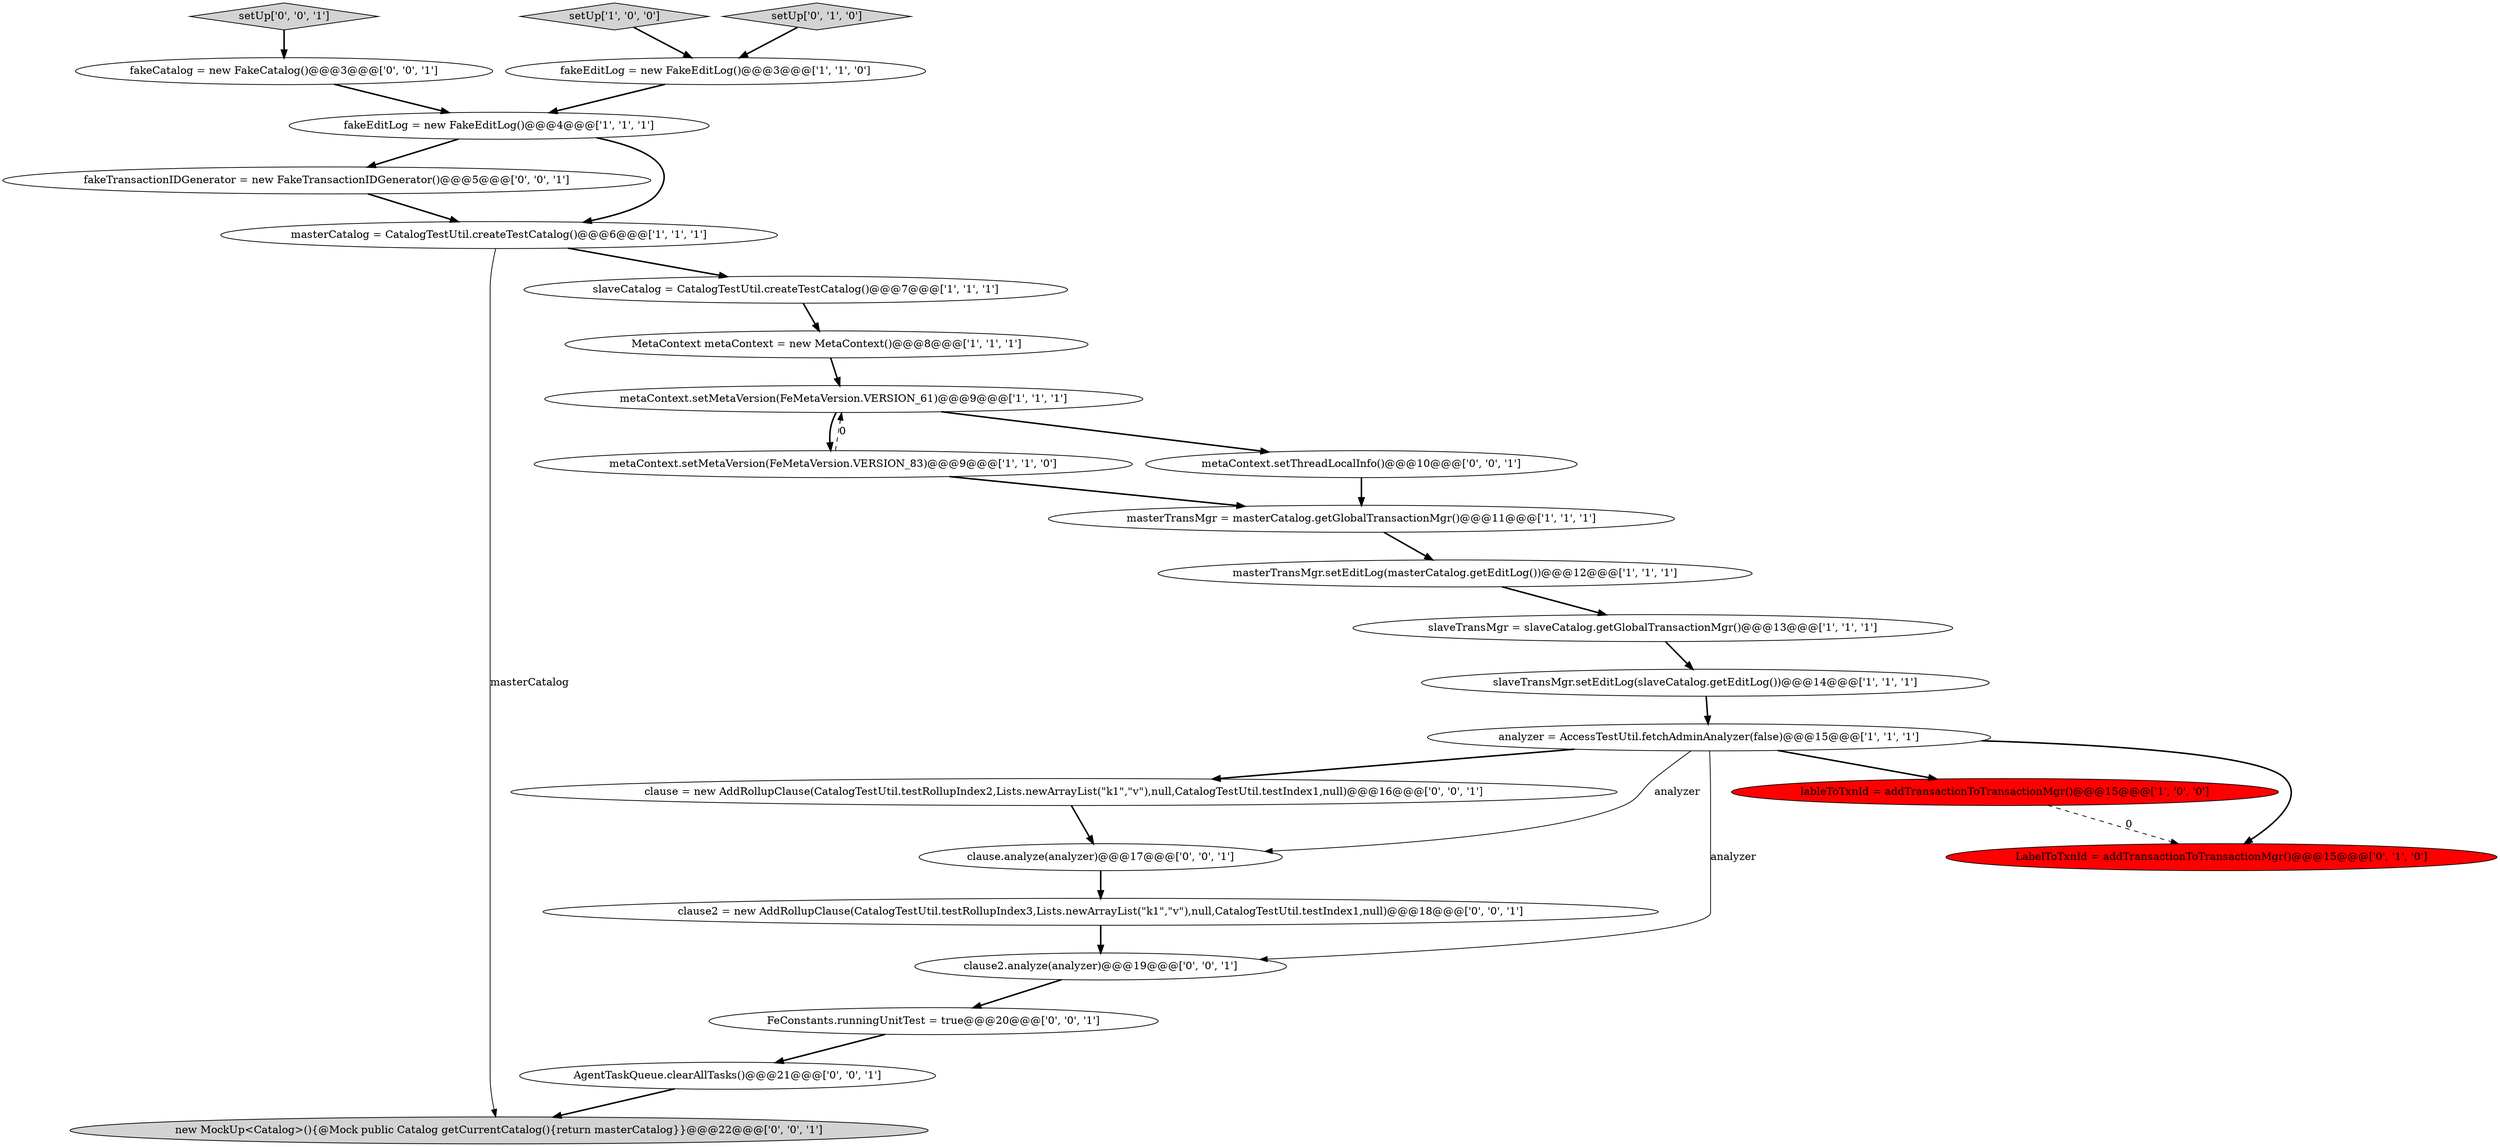 digraph {
1 [style = filled, label = "masterTransMgr.setEditLog(masterCatalog.getEditLog())@@@12@@@['1', '1', '1']", fillcolor = white, shape = ellipse image = "AAA0AAABBB1BBB"];
14 [style = filled, label = "LabelToTxnId = addTransactionToTransactionMgr()@@@15@@@['0', '1', '0']", fillcolor = red, shape = ellipse image = "AAA1AAABBB2BBB"];
21 [style = filled, label = "FeConstants.runningUnitTest = true@@@20@@@['0', '0', '1']", fillcolor = white, shape = ellipse image = "AAA0AAABBB3BBB"];
18 [style = filled, label = "metaContext.setThreadLocalInfo()@@@10@@@['0', '0', '1']", fillcolor = white, shape = ellipse image = "AAA0AAABBB3BBB"];
15 [style = filled, label = "setUp['0', '1', '0']", fillcolor = lightgray, shape = diamond image = "AAA0AAABBB2BBB"];
25 [style = filled, label = "clause.analyze(analyzer)@@@17@@@['0', '0', '1']", fillcolor = white, shape = ellipse image = "AAA0AAABBB3BBB"];
19 [style = filled, label = "AgentTaskQueue.clearAllTasks()@@@21@@@['0', '0', '1']", fillcolor = white, shape = ellipse image = "AAA0AAABBB3BBB"];
2 [style = filled, label = "fakeEditLog = new FakeEditLog()@@@4@@@['1', '1', '1']", fillcolor = white, shape = ellipse image = "AAA0AAABBB1BBB"];
13 [style = filled, label = "setUp['1', '0', '0']", fillcolor = lightgray, shape = diamond image = "AAA0AAABBB1BBB"];
20 [style = filled, label = "clause2.analyze(analyzer)@@@19@@@['0', '0', '1']", fillcolor = white, shape = ellipse image = "AAA0AAABBB3BBB"];
17 [style = filled, label = "clause = new AddRollupClause(CatalogTestUtil.testRollupIndex2,Lists.newArrayList(\"k1\",\"v\"),null,CatalogTestUtil.testIndex1,null)@@@16@@@['0', '0', '1']", fillcolor = white, shape = ellipse image = "AAA0AAABBB3BBB"];
11 [style = filled, label = "metaContext.setMetaVersion(FeMetaVersion.VERSION_83)@@@9@@@['1', '1', '0']", fillcolor = white, shape = ellipse image = "AAA0AAABBB1BBB"];
7 [style = filled, label = "slaveTransMgr = slaveCatalog.getGlobalTransactionMgr()@@@13@@@['1', '1', '1']", fillcolor = white, shape = ellipse image = "AAA0AAABBB1BBB"];
22 [style = filled, label = "fakeCatalog = new FakeCatalog()@@@3@@@['0', '0', '1']", fillcolor = white, shape = ellipse image = "AAA0AAABBB3BBB"];
0 [style = filled, label = "masterTransMgr = masterCatalog.getGlobalTransactionMgr()@@@11@@@['1', '1', '1']", fillcolor = white, shape = ellipse image = "AAA0AAABBB1BBB"];
3 [style = filled, label = "slaveTransMgr.setEditLog(slaveCatalog.getEditLog())@@@14@@@['1', '1', '1']", fillcolor = white, shape = ellipse image = "AAA0AAABBB1BBB"];
16 [style = filled, label = "fakeTransactionIDGenerator = new FakeTransactionIDGenerator()@@@5@@@['0', '0', '1']", fillcolor = white, shape = ellipse image = "AAA0AAABBB3BBB"];
12 [style = filled, label = "MetaContext metaContext = new MetaContext()@@@8@@@['1', '1', '1']", fillcolor = white, shape = ellipse image = "AAA0AAABBB1BBB"];
6 [style = filled, label = "masterCatalog = CatalogTestUtil.createTestCatalog()@@@6@@@['1', '1', '1']", fillcolor = white, shape = ellipse image = "AAA0AAABBB1BBB"];
24 [style = filled, label = "clause2 = new AddRollupClause(CatalogTestUtil.testRollupIndex3,Lists.newArrayList(\"k1\",\"v\"),null,CatalogTestUtil.testIndex1,null)@@@18@@@['0', '0', '1']", fillcolor = white, shape = ellipse image = "AAA0AAABBB3BBB"];
26 [style = filled, label = "setUp['0', '0', '1']", fillcolor = lightgray, shape = diamond image = "AAA0AAABBB3BBB"];
4 [style = filled, label = "fakeEditLog = new FakeEditLog()@@@3@@@['1', '1', '0']", fillcolor = white, shape = ellipse image = "AAA0AAABBB1BBB"];
23 [style = filled, label = "new MockUp<Catalog>(){@Mock public Catalog getCurrentCatalog(){return masterCatalog}}@@@22@@@['0', '0', '1']", fillcolor = lightgray, shape = ellipse image = "AAA0AAABBB3BBB"];
10 [style = filled, label = "analyzer = AccessTestUtil.fetchAdminAnalyzer(false)@@@15@@@['1', '1', '1']", fillcolor = white, shape = ellipse image = "AAA0AAABBB1BBB"];
8 [style = filled, label = "slaveCatalog = CatalogTestUtil.createTestCatalog()@@@7@@@['1', '1', '1']", fillcolor = white, shape = ellipse image = "AAA0AAABBB1BBB"];
9 [style = filled, label = "metaContext.setMetaVersion(FeMetaVersion.VERSION_61)@@@9@@@['1', '1', '1']", fillcolor = white, shape = ellipse image = "AAA0AAABBB1BBB"];
5 [style = filled, label = "lableToTxnId = addTransactionToTransactionMgr()@@@15@@@['1', '0', '0']", fillcolor = red, shape = ellipse image = "AAA1AAABBB1BBB"];
17->25 [style = bold, label=""];
5->14 [style = dashed, label="0"];
22->2 [style = bold, label=""];
9->11 [style = bold, label=""];
21->19 [style = bold, label=""];
10->14 [style = bold, label=""];
6->23 [style = solid, label="masterCatalog"];
2->6 [style = bold, label=""];
16->6 [style = bold, label=""];
11->9 [style = dashed, label="0"];
10->17 [style = bold, label=""];
4->2 [style = bold, label=""];
12->9 [style = bold, label=""];
1->7 [style = bold, label=""];
7->3 [style = bold, label=""];
26->22 [style = bold, label=""];
24->20 [style = bold, label=""];
20->21 [style = bold, label=""];
3->10 [style = bold, label=""];
25->24 [style = bold, label=""];
10->25 [style = solid, label="analyzer"];
10->20 [style = solid, label="analyzer"];
11->0 [style = bold, label=""];
9->18 [style = bold, label=""];
10->5 [style = bold, label=""];
0->1 [style = bold, label=""];
19->23 [style = bold, label=""];
6->8 [style = bold, label=""];
15->4 [style = bold, label=""];
18->0 [style = bold, label=""];
8->12 [style = bold, label=""];
13->4 [style = bold, label=""];
2->16 [style = bold, label=""];
}
